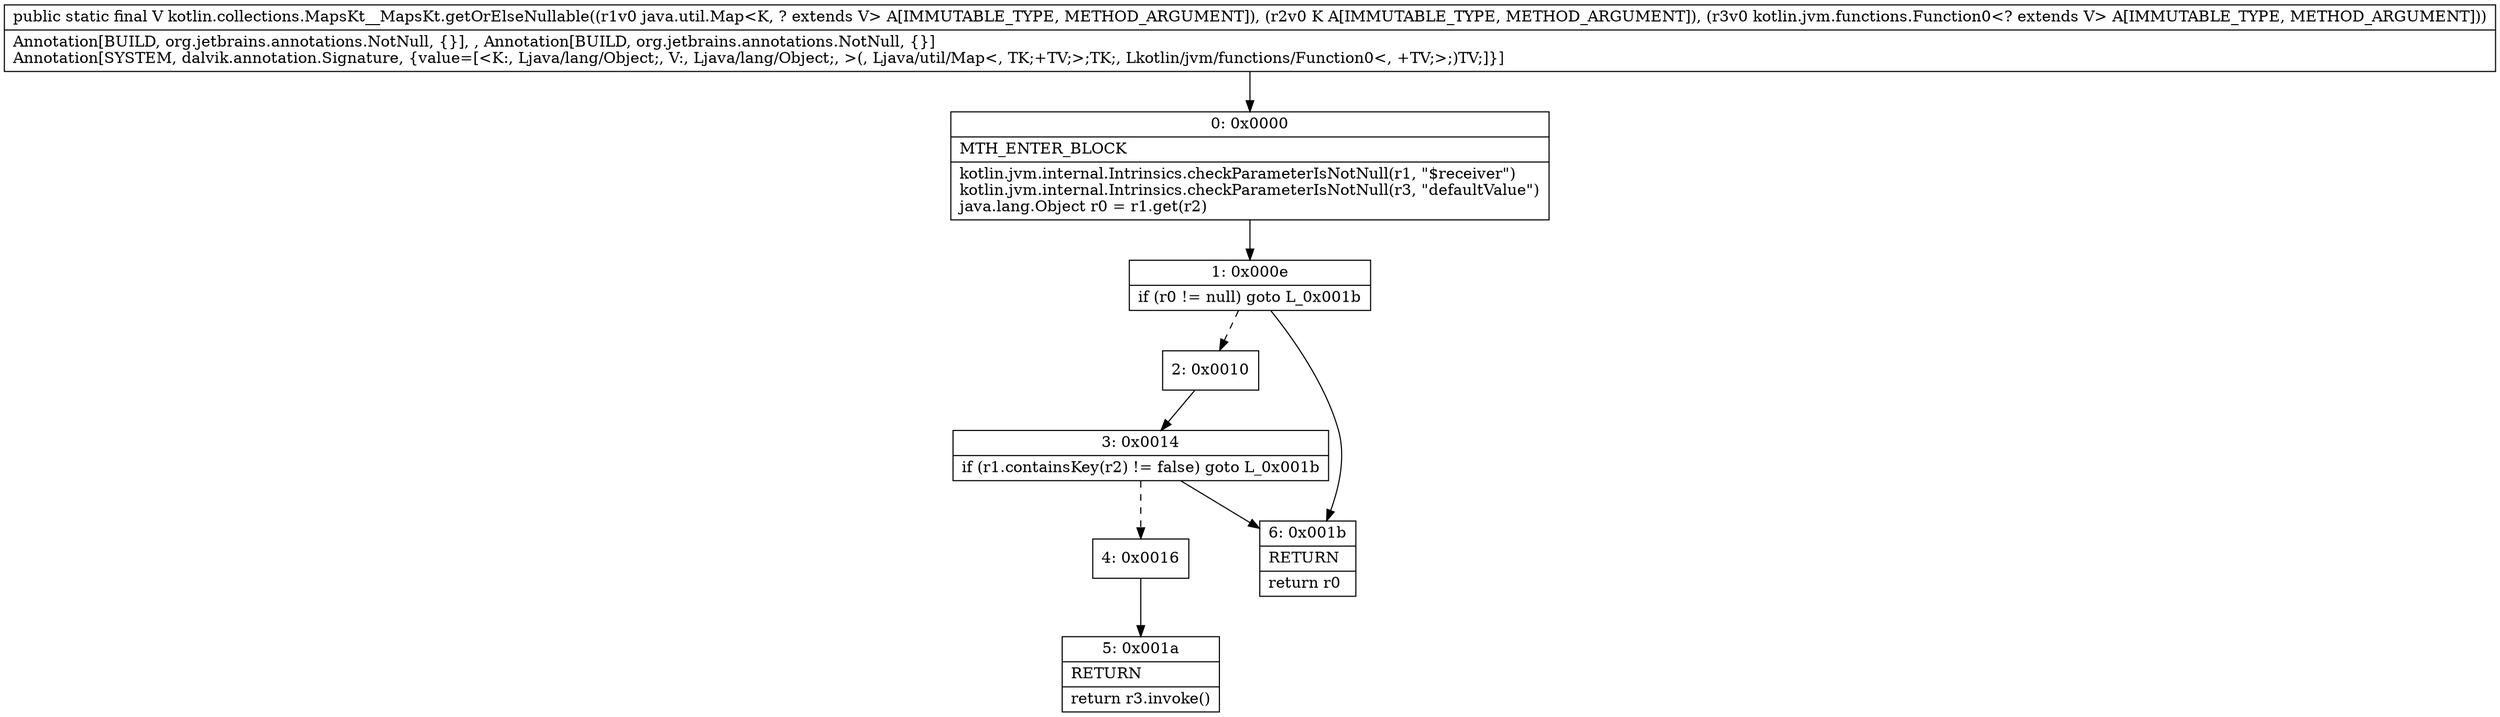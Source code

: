 digraph "CFG forkotlin.collections.MapsKt__MapsKt.getOrElseNullable(Ljava\/util\/Map;Ljava\/lang\/Object;Lkotlin\/jvm\/functions\/Function0;)Ljava\/lang\/Object;" {
Node_0 [shape=record,label="{0\:\ 0x0000|MTH_ENTER_BLOCK\l|kotlin.jvm.internal.Intrinsics.checkParameterIsNotNull(r1, \"$receiver\")\lkotlin.jvm.internal.Intrinsics.checkParameterIsNotNull(r3, \"defaultValue\")\ljava.lang.Object r0 = r1.get(r2)\l}"];
Node_1 [shape=record,label="{1\:\ 0x000e|if (r0 != null) goto L_0x001b\l}"];
Node_2 [shape=record,label="{2\:\ 0x0010}"];
Node_3 [shape=record,label="{3\:\ 0x0014|if (r1.containsKey(r2) != false) goto L_0x001b\l}"];
Node_4 [shape=record,label="{4\:\ 0x0016}"];
Node_5 [shape=record,label="{5\:\ 0x001a|RETURN\l|return r3.invoke()\l}"];
Node_6 [shape=record,label="{6\:\ 0x001b|RETURN\l|return r0\l}"];
MethodNode[shape=record,label="{public static final V kotlin.collections.MapsKt__MapsKt.getOrElseNullable((r1v0 java.util.Map\<K, ? extends V\> A[IMMUTABLE_TYPE, METHOD_ARGUMENT]), (r2v0 K A[IMMUTABLE_TYPE, METHOD_ARGUMENT]), (r3v0 kotlin.jvm.functions.Function0\<? extends V\> A[IMMUTABLE_TYPE, METHOD_ARGUMENT]))  | Annotation[BUILD, org.jetbrains.annotations.NotNull, \{\}], , Annotation[BUILD, org.jetbrains.annotations.NotNull, \{\}]\lAnnotation[SYSTEM, dalvik.annotation.Signature, \{value=[\<K:, Ljava\/lang\/Object;, V:, Ljava\/lang\/Object;, \>(, Ljava\/util\/Map\<, TK;+TV;\>;TK;, Lkotlin\/jvm\/functions\/Function0\<, +TV;\>;)TV;]\}]\l}"];
MethodNode -> Node_0;
Node_0 -> Node_1;
Node_1 -> Node_2[style=dashed];
Node_1 -> Node_6;
Node_2 -> Node_3;
Node_3 -> Node_4[style=dashed];
Node_3 -> Node_6;
Node_4 -> Node_5;
}

